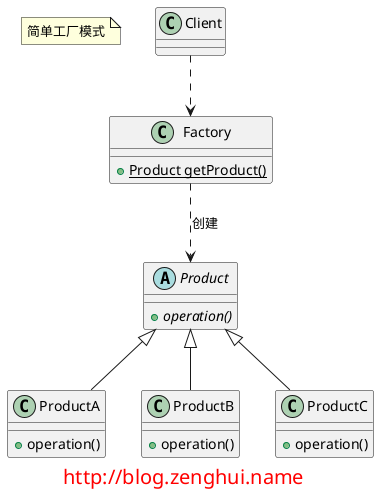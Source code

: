 @startuml

note "简单工厂模式" as name

abstract class Product {
    + {abstract} operation()
}

class ProductA extends Product{
    + operation()
}

class ProductB extends Product{
    + operation()
}

class ProductC extends Product{
    + operation()
}


class Factory {
    + {static} Product getProduct()
}

Factory ..> Product : 创建

class Client{

}

Client ..> Factory

footer
<font size="20" color="red">http://blog.zenghui.name</font>
endfooter

@enduml